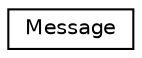 digraph "Graphical Class Hierarchy"
{
 // LATEX_PDF_SIZE
  edge [fontname="Helvetica",fontsize="10",labelfontname="Helvetica",labelfontsize="10"];
  node [fontname="Helvetica",fontsize="10",shape=record];
  rankdir="LR";
  Node0 [label="Message",height=0.2,width=0.4,color="black", fillcolor="white", style="filled",URL="$structMessage.html",tooltip=" "];
}

